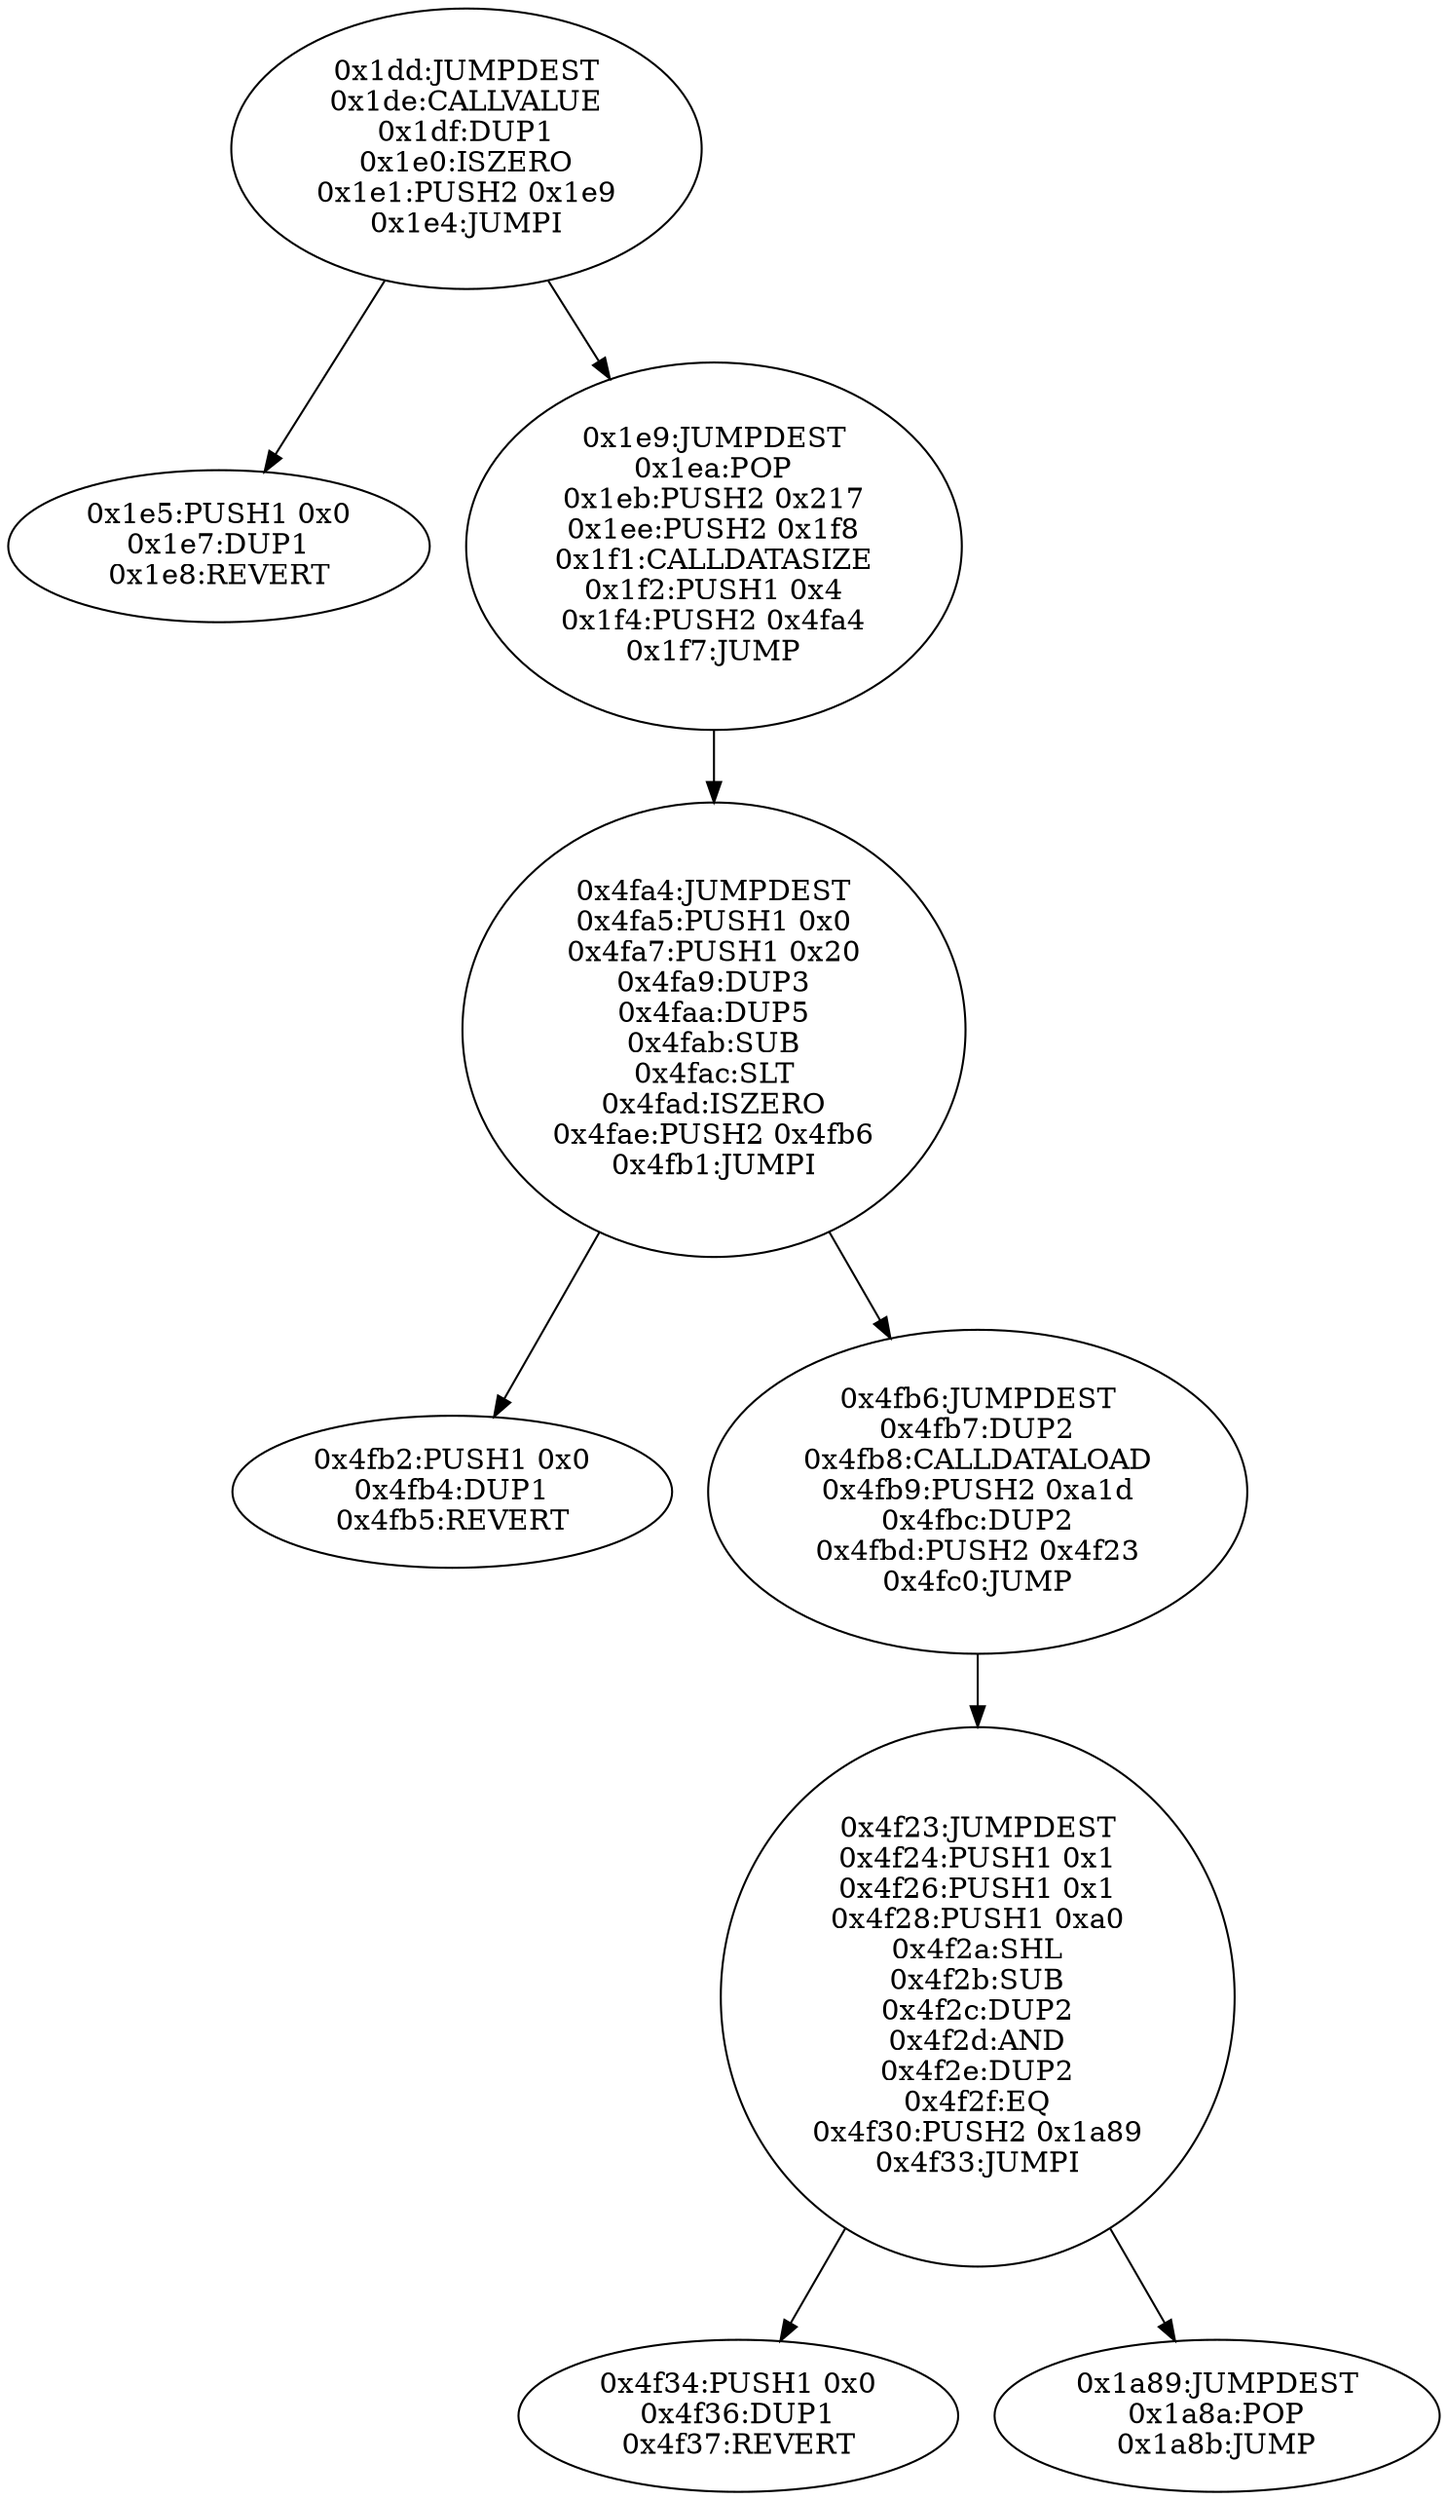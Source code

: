 digraph{
477[label="0x1dd:JUMPDEST
0x1de:CALLVALUE
0x1df:DUP1
0x1e0:ISZERO
0x1e1:PUSH2 0x1e9
0x1e4:JUMPI"]
477 -> 485
477 -> 489
485[label="0x1e5:PUSH1 0x0
0x1e7:DUP1
0x1e8:REVERT"]
489[label="0x1e9:JUMPDEST
0x1ea:POP
0x1eb:PUSH2 0x217
0x1ee:PUSH2 0x1f8
0x1f1:CALLDATASIZE
0x1f2:PUSH1 0x4
0x1f4:PUSH2 0x4fa4
0x1f7:JUMP"]
489 -> 20388
20388[label="0x4fa4:JUMPDEST
0x4fa5:PUSH1 0x0
0x4fa7:PUSH1 0x20
0x4fa9:DUP3
0x4faa:DUP5
0x4fab:SUB
0x4fac:SLT
0x4fad:ISZERO
0x4fae:PUSH2 0x4fb6
0x4fb1:JUMPI"]
20388 -> 20402
20388 -> 20406
20402[label="0x4fb2:PUSH1 0x0
0x4fb4:DUP1
0x4fb5:REVERT"]
20406[label="0x4fb6:JUMPDEST
0x4fb7:DUP2
0x4fb8:CALLDATALOAD
0x4fb9:PUSH2 0xa1d
0x4fbc:DUP2
0x4fbd:PUSH2 0x4f23
0x4fc0:JUMP"]
20406 -> 20259
20259[label="0x4f23:JUMPDEST
0x4f24:PUSH1 0x1
0x4f26:PUSH1 0x1
0x4f28:PUSH1 0xa0
0x4f2a:SHL
0x4f2b:SUB
0x4f2c:DUP2
0x4f2d:AND
0x4f2e:DUP2
0x4f2f:EQ
0x4f30:PUSH2 0x1a89
0x4f33:JUMPI"]
20259 -> 20276
20259 -> 6793
20276[label="0x4f34:PUSH1 0x0
0x4f36:DUP1
0x4f37:REVERT"]
6793[label="0x1a89:JUMPDEST
0x1a8a:POP
0x1a8b:JUMP"]

}
